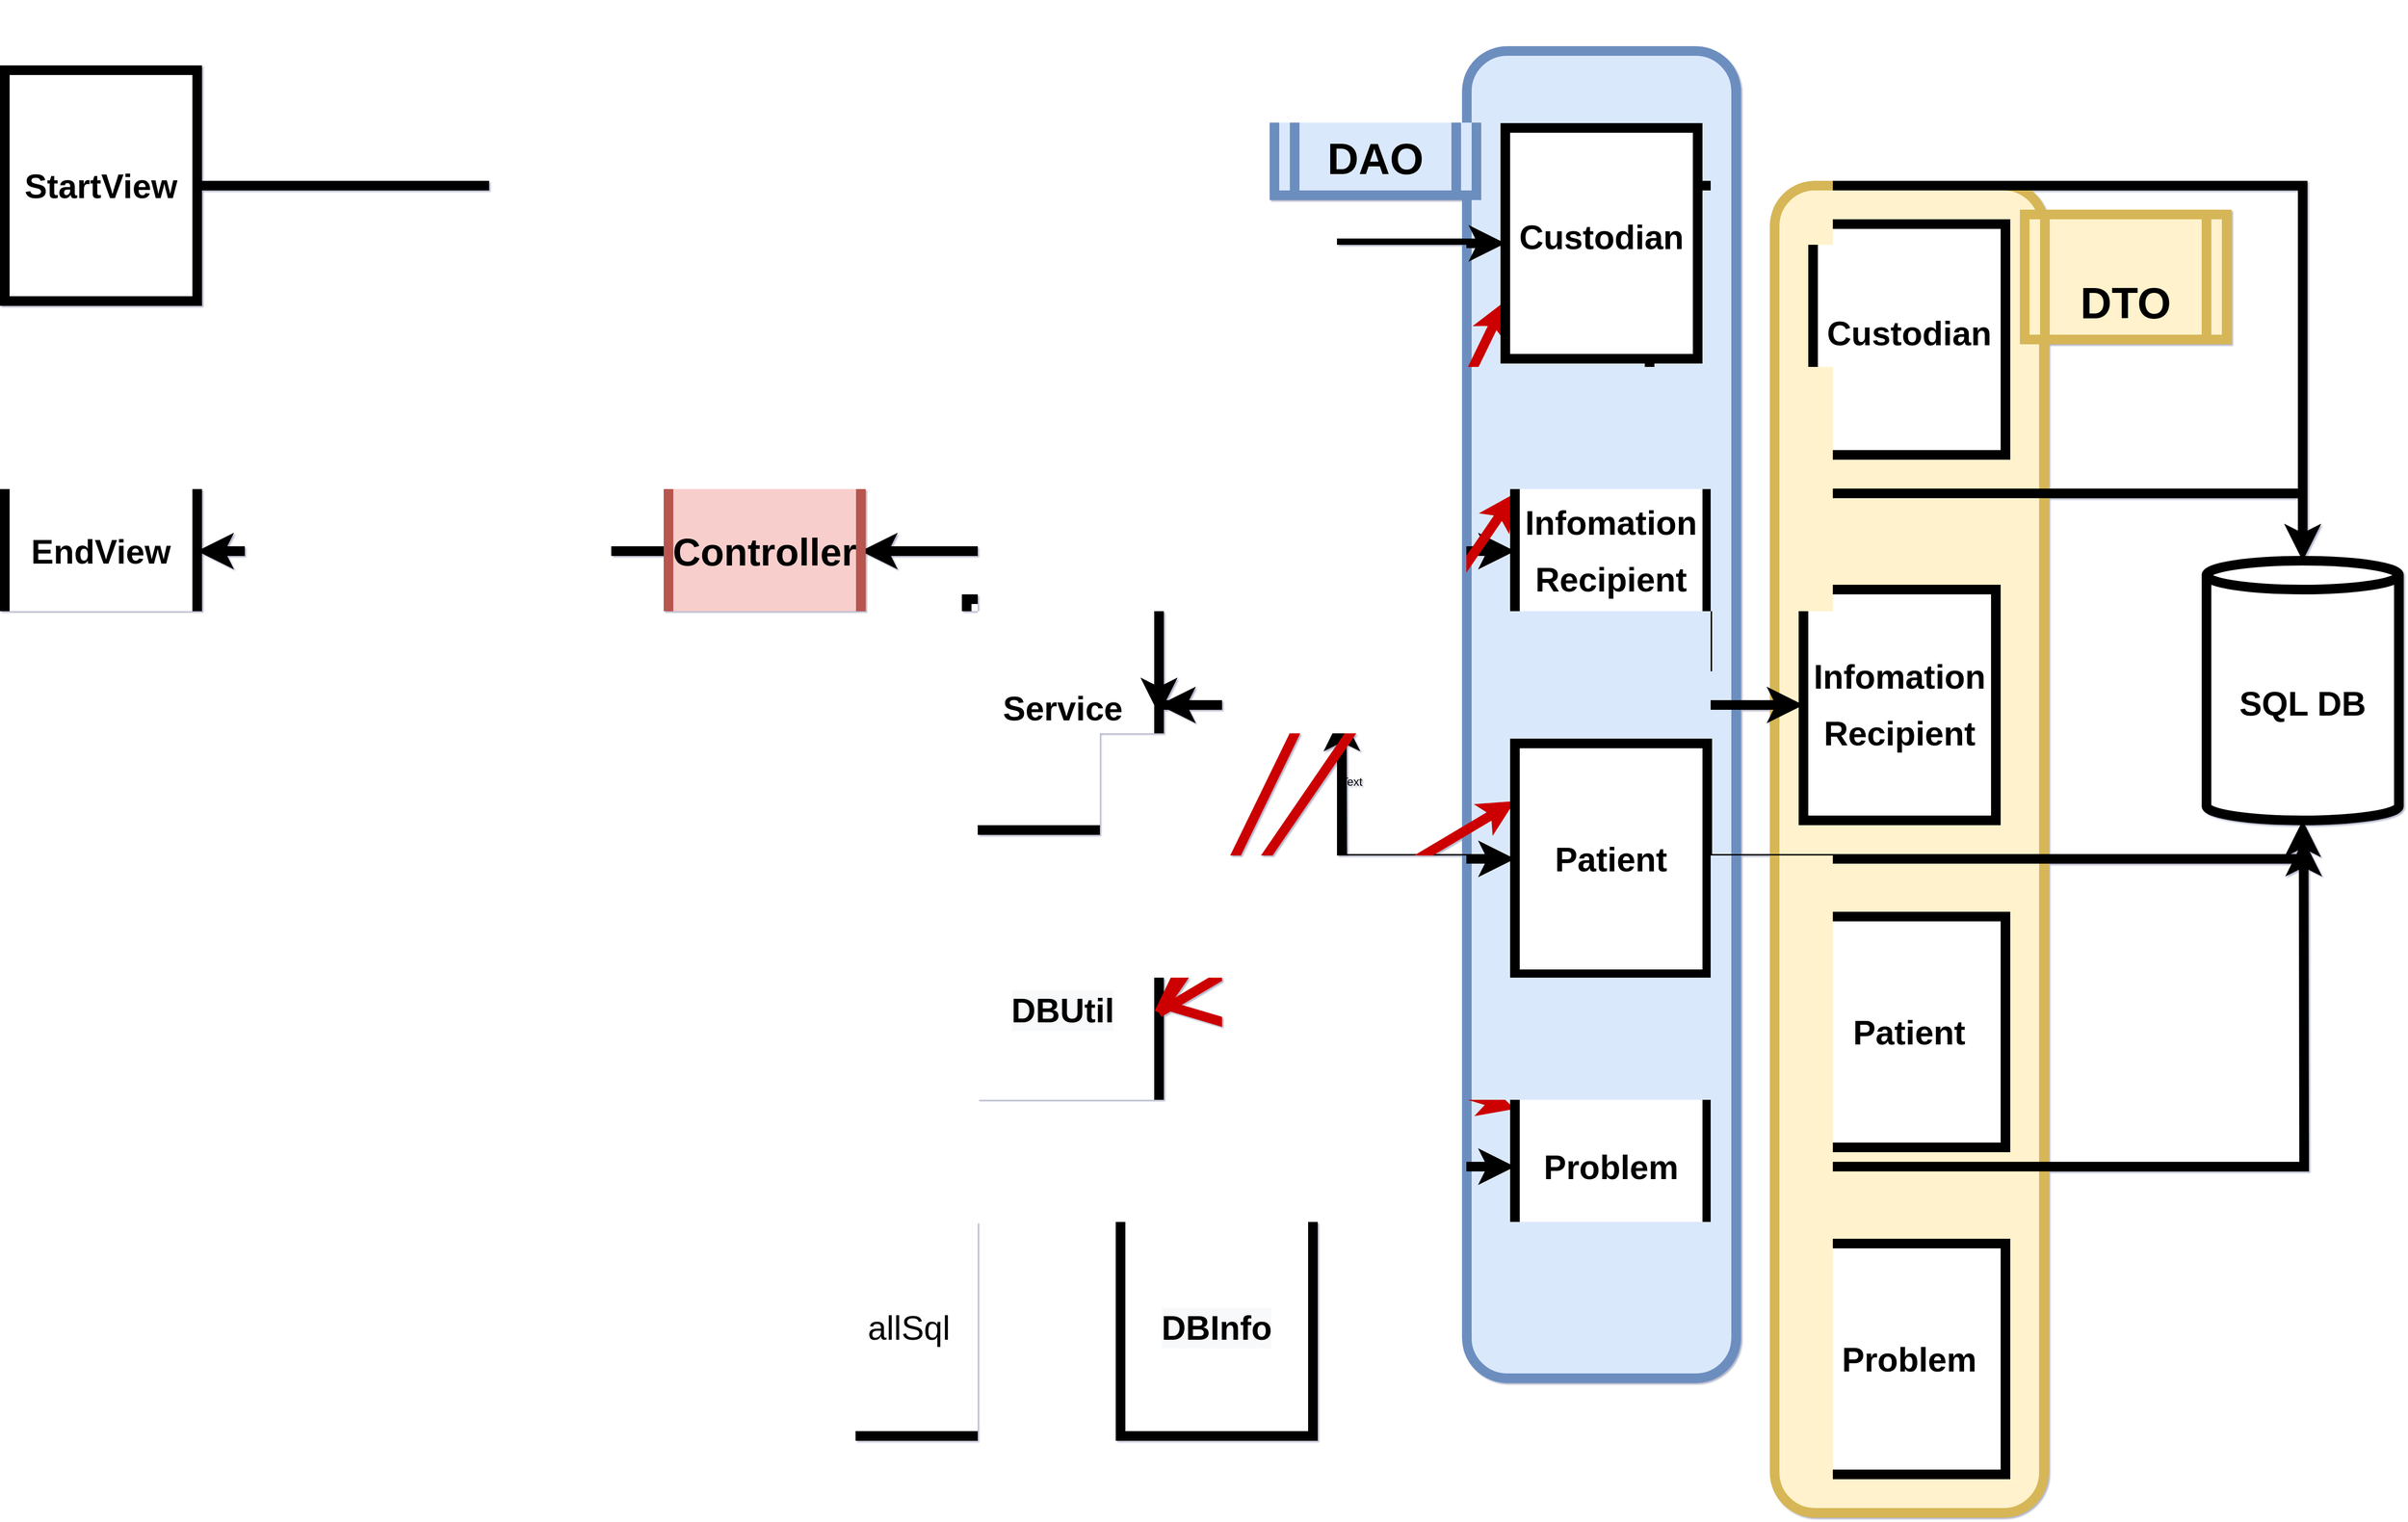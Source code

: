 <mxfile version="13.10.6" type="github">
  <diagram id="6a731a19-8d31-9384-78a2-239565b7b9f0" name="Page-1">
    <mxGraphModel dx="4641" dy="2627" grid="1" gridSize="10" guides="1" tooltips="1" connect="1" arrows="1" fold="1" page="1" pageScale="1" pageWidth="1169" pageHeight="827" background="#ffffff" math="0" shadow="1">
      <root>
        <mxCell id="0" />
        <mxCell id="1" parent="0" />
        <mxCell id="-ZtEjUgd7mH6jblW32xS-607" value="" style="rounded=1;whiteSpace=wrap;html=1;rotation=-90;fillColor=#fff2cc;strokeColor=#d6b656;strokeWidth=10;" vertex="1" parent="1">
          <mxGeometry x="170" y="-70" width="1380" height="280" as="geometry" />
        </mxCell>
        <mxCell id="-ZtEjUgd7mH6jblW32xS-606" value="" style="rounded=1;whiteSpace=wrap;html=1;rotation=-90;fillColor=#dae8fc;strokeColor=#6c8ebf;strokeWidth=10;" vertex="1" parent="1">
          <mxGeometry x="-150" y="-210" width="1380" height="280" as="geometry" />
        </mxCell>
        <mxCell id="-ZtEjUgd7mH6jblW32xS-604" style="edgeStyle=orthogonalEdgeStyle;rounded=0;orthogonalLoop=1;jettySize=auto;html=1;exitX=1;exitY=0.5;exitDx=0;exitDy=0;entryX=0.5;entryY=0;entryDx=0;entryDy=0;strokeWidth=10;" edge="1" parent="1" source="-ZtEjUgd7mH6jblW32xS-143" target="-ZtEjUgd7mH6jblW32xS-568">
          <mxGeometry relative="1" as="geometry" />
        </mxCell>
        <mxCell id="-ZtEjUgd7mH6jblW32xS-143" value="&lt;h1&gt;&lt;font style=&quot;font-size: 35px&quot;&gt;StartView&lt;/font&gt;&lt;/h1&gt;" style="rounded=0;whiteSpace=wrap;html=1;strokeWidth=10;" vertex="1" parent="1">
          <mxGeometry x="-1120" y="-740" width="200" height="240" as="geometry" />
        </mxCell>
        <mxCell id="-ZtEjUgd7mH6jblW32xS-144" value="&lt;h1&gt;&lt;font style=&quot;font-size: 35px&quot;&gt;EndView&lt;/font&gt;&lt;/h1&gt;" style="rounded=0;whiteSpace=wrap;html=1;strokeWidth=10;" vertex="1" parent="1">
          <mxGeometry x="-1120" y="-360" width="200" height="240" as="geometry" />
        </mxCell>
        <mxCell id="-ZtEjUgd7mH6jblW32xS-566" value="Text" style="text;html=1;align=center;verticalAlign=middle;resizable=0;points=[];autosize=1;strokeWidth=10;" vertex="1" parent="1">
          <mxGeometry x="-20" width="40" height="20" as="geometry" />
        </mxCell>
        <mxCell id="-ZtEjUgd7mH6jblW32xS-567" value="Text" style="text;html=1;align=center;verticalAlign=middle;resizable=0;points=[];autosize=1;strokeWidth=10;" vertex="1" parent="1">
          <mxGeometry x="260" y="-10" width="40" height="20" as="geometry" />
        </mxCell>
        <mxCell id="-ZtEjUgd7mH6jblW32xS-605" style="edgeStyle=orthogonalEdgeStyle;rounded=0;orthogonalLoop=1;jettySize=auto;html=1;exitX=1;exitY=0.5;exitDx=0;exitDy=0;entryX=0.5;entryY=0;entryDx=0;entryDy=0;strokeWidth=10;endArrow=blockThin;endFill=1;startArrow=classic;startFill=1;" edge="1" parent="1" source="-ZtEjUgd7mH6jblW32xS-568" target="-ZtEjUgd7mH6jblW32xS-570">
          <mxGeometry relative="1" as="geometry" />
        </mxCell>
        <mxCell id="-ZtEjUgd7mH6jblW32xS-617" style="edgeStyle=none;rounded=0;orthogonalLoop=1;jettySize=auto;html=1;exitX=0;exitY=0.5;exitDx=0;exitDy=0;strokeWidth=10;" edge="1" parent="1" source="-ZtEjUgd7mH6jblW32xS-568" target="-ZtEjUgd7mH6jblW32xS-144">
          <mxGeometry relative="1" as="geometry" />
        </mxCell>
        <mxCell id="-ZtEjUgd7mH6jblW32xS-568" value="&lt;h1&gt;&lt;font style=&quot;font-size: 40px&quot;&gt;Controller&lt;/font&gt;&lt;/h1&gt;" style="rounded=0;whiteSpace=wrap;html=1;fillColor=#f8cecc;strokeColor=#b85450;strokeWidth=10;" vertex="1" parent="1">
          <mxGeometry x="-430" y="-360" width="200" height="240" as="geometry" />
        </mxCell>
        <mxCell id="-ZtEjUgd7mH6jblW32xS-594" style="edgeStyle=orthogonalEdgeStyle;rounded=0;orthogonalLoop=1;jettySize=auto;html=1;exitX=0.5;exitY=1;exitDx=0;exitDy=0;strokeWidth=10;endArrow=none;endFill=0;" edge="1" parent="1" source="-ZtEjUgd7mH6jblW32xS-569" target="-ZtEjUgd7mH6jblW32xS-581">
          <mxGeometry relative="1" as="geometry">
            <Array as="points">
              <mxPoint x="-20" y="400" />
              <mxPoint x="-180" y="400" />
            </Array>
          </mxGeometry>
        </mxCell>
        <mxCell id="-ZtEjUgd7mH6jblW32xS-569" value="&lt;br&gt;&lt;br&gt;&lt;h1 style=&quot;color: rgb(0 , 0 , 0) ; font-family: &amp;#34;helvetica&amp;#34; ; font-style: normal ; letter-spacing: normal ; text-align: center ; text-indent: 0px ; text-transform: none ; word-spacing: 0px ; background-color: rgb(248 , 249 , 250)&quot;&gt;&lt;font style=&quot;font-size: 35px&quot;&gt;DBUtil&lt;/font&gt;&lt;/h1&gt;&lt;br&gt;" style="rounded=0;whiteSpace=wrap;html=1;strokeWidth=10;" vertex="1" parent="1">
          <mxGeometry x="-120" y="110" width="200" height="240" as="geometry" />
        </mxCell>
        <mxCell id="-ZtEjUgd7mH6jblW32xS-570" value="&lt;br&gt;&lt;br&gt;&lt;h1 style=&quot;font-family: &amp;#34;helvetica&amp;#34;&quot;&gt;&lt;font style=&quot;font-size: 35px&quot;&gt;Service&lt;/font&gt;&lt;/h1&gt;&lt;div&gt;&lt;font style=&quot;font-size: 35px&quot;&gt;&lt;br&gt;&lt;/font&gt;&lt;/div&gt;" style="rounded=0;whiteSpace=wrap;html=1;strokeWidth=10;" vertex="1" parent="1">
          <mxGeometry x="-120" y="-190" width="200" height="240" as="geometry" />
        </mxCell>
        <mxCell id="-ZtEjUgd7mH6jblW32xS-589" style="edgeStyle=orthogonalEdgeStyle;rounded=0;orthogonalLoop=1;jettySize=auto;html=1;exitX=0.75;exitY=1;exitDx=0;exitDy=0;entryX=0.1;entryY=0.5;entryDx=0;entryDy=0;entryPerimeter=0;strokeWidth=10;" edge="1" parent="1" source="-ZtEjUgd7mH6jblW32xS-571" target="-ZtEjUgd7mH6jblW32xS-575">
          <mxGeometry relative="1" as="geometry" />
        </mxCell>
        <mxCell id="-ZtEjUgd7mH6jblW32xS-591" style="edgeStyle=orthogonalEdgeStyle;rounded=0;orthogonalLoop=1;jettySize=auto;html=1;exitX=1;exitY=0.5;exitDx=0;exitDy=0;strokeWidth=10;" edge="1" parent="1" source="-ZtEjUgd7mH6jblW32xS-571">
          <mxGeometry relative="1" as="geometry">
            <mxPoint x="1270" y="60" as="targetPoint" />
          </mxGeometry>
        </mxCell>
        <mxCell id="-ZtEjUgd7mH6jblW32xS-601" style="edgeStyle=orthogonalEdgeStyle;rounded=0;orthogonalLoop=1;jettySize=auto;html=1;exitX=0;exitY=0.5;exitDx=0;exitDy=0;strokeWidth=10;endArrow=classic;endFill=1;startArrow=classic;startFill=1;" edge="1" parent="1" source="-ZtEjUgd7mH6jblW32xS-571">
          <mxGeometry relative="1" as="geometry">
            <mxPoint x="80" y="-80" as="targetPoint" />
            <Array as="points">
              <mxPoint x="270" y="400" />
              <mxPoint x="270" y="-80" />
            </Array>
          </mxGeometry>
        </mxCell>
        <mxCell id="-ZtEjUgd7mH6jblW32xS-611" style="rounded=0;orthogonalLoop=1;jettySize=auto;html=1;exitX=0;exitY=0.25;exitDx=0;exitDy=0;entryX=1;entryY=0.5;entryDx=0;entryDy=0;elbow=vertical;strokeColor=#CC0000;strokeWidth=10;endArrow=none;endFill=0;startArrow=classic;startFill=1;" edge="1" parent="1" source="-ZtEjUgd7mH6jblW32xS-571" target="-ZtEjUgd7mH6jblW32xS-569">
          <mxGeometry relative="1" as="geometry" />
        </mxCell>
        <mxCell id="-ZtEjUgd7mH6jblW32xS-571" value="&lt;h1 style=&quot;font-family: &amp;#34;helvetica&amp;#34;&quot;&gt;&lt;span style=&quot;font-size: 35px&quot;&gt;Problem&lt;/span&gt;&lt;/h1&gt;" style="rounded=0;whiteSpace=wrap;html=1;strokeWidth=10;" vertex="1" parent="1">
          <mxGeometry x="450" y="280" width="200" height="240" as="geometry" />
        </mxCell>
        <mxCell id="-ZtEjUgd7mH6jblW32xS-588" style="edgeStyle=orthogonalEdgeStyle;rounded=0;orthogonalLoop=1;jettySize=auto;html=1;exitX=0.75;exitY=1;exitDx=0;exitDy=0;entryX=0;entryY=0.5;entryDx=0;entryDy=0;strokeWidth=10;" edge="1" parent="1" source="-ZtEjUgd7mH6jblW32xS-572" target="-ZtEjUgd7mH6jblW32xS-576">
          <mxGeometry relative="1" as="geometry" />
        </mxCell>
        <mxCell id="-ZtEjUgd7mH6jblW32xS-590" style="edgeStyle=orthogonalEdgeStyle;rounded=0;orthogonalLoop=1;jettySize=auto;html=1;exitX=1;exitY=0.5;exitDx=0;exitDy=0;entryX=0.5;entryY=1;entryDx=0;entryDy=0;entryPerimeter=0;strokeWidth=10;" edge="1" parent="1" source="-ZtEjUgd7mH6jblW32xS-572" target="-ZtEjUgd7mH6jblW32xS-584">
          <mxGeometry relative="1" as="geometry" />
        </mxCell>
        <mxCell id="-ZtEjUgd7mH6jblW32xS-599" style="edgeStyle=orthogonalEdgeStyle;rounded=0;orthogonalLoop=1;jettySize=auto;html=1;exitX=0;exitY=0.5;exitDx=0;exitDy=0;strokeWidth=10;endArrow=classic;endFill=1;startArrow=classic;startFill=1;" edge="1" parent="1" source="-ZtEjUgd7mH6jblW32xS-572">
          <mxGeometry relative="1" as="geometry">
            <mxPoint x="270" y="-70" as="targetPoint" />
          </mxGeometry>
        </mxCell>
        <mxCell id="-ZtEjUgd7mH6jblW32xS-612" style="rounded=0;orthogonalLoop=1;jettySize=auto;html=1;exitX=0;exitY=0.25;exitDx=0;exitDy=0;elbow=vertical;strokeColor=#CC0000;strokeWidth=10;endArrow=none;endFill=0;startArrow=classic;startFill=1;" edge="1" parent="1" source="-ZtEjUgd7mH6jblW32xS-572">
          <mxGeometry relative="1" as="geometry">
            <mxPoint x="80" y="240" as="targetPoint" />
          </mxGeometry>
        </mxCell>
        <mxCell id="-ZtEjUgd7mH6jblW32xS-572" value="&lt;h1 style=&quot;font-family: &amp;#34;helvetica&amp;#34;&quot;&gt;&lt;span style=&quot;font-size: 35px&quot;&gt;Patient&lt;/span&gt;&lt;/h1&gt;" style="rounded=0;whiteSpace=wrap;html=1;strokeWidth=10;" vertex="1" parent="1">
          <mxGeometry x="450" y="-40" width="200" height="240" as="geometry" />
        </mxCell>
        <mxCell id="-ZtEjUgd7mH6jblW32xS-587" style="edgeStyle=orthogonalEdgeStyle;rounded=0;orthogonalLoop=1;jettySize=auto;html=1;exitX=0.75;exitY=1;exitDx=0;exitDy=0;strokeWidth=10;" edge="1" parent="1" source="-ZtEjUgd7mH6jblW32xS-573" target="-ZtEjUgd7mH6jblW32xS-577">
          <mxGeometry relative="1" as="geometry" />
        </mxCell>
        <mxCell id="-ZtEjUgd7mH6jblW32xS-592" style="edgeStyle=orthogonalEdgeStyle;rounded=0;orthogonalLoop=1;jettySize=auto;html=1;exitX=1;exitY=0.25;exitDx=0;exitDy=0;entryX=0.5;entryY=0;entryDx=0;entryDy=0;entryPerimeter=0;strokeWidth=10;" edge="1" parent="1" source="-ZtEjUgd7mH6jblW32xS-573" target="-ZtEjUgd7mH6jblW32xS-584">
          <mxGeometry relative="1" as="geometry" />
        </mxCell>
        <mxCell id="-ZtEjUgd7mH6jblW32xS-600" style="edgeStyle=orthogonalEdgeStyle;rounded=0;orthogonalLoop=1;jettySize=auto;html=1;exitX=0;exitY=0.5;exitDx=0;exitDy=0;strokeWidth=10;endArrow=classic;endFill=1;startArrow=classic;startFill=1;" edge="1" parent="1" source="-ZtEjUgd7mH6jblW32xS-573">
          <mxGeometry relative="1" as="geometry">
            <mxPoint x="80" y="-70" as="targetPoint" />
            <Array as="points">
              <mxPoint x="270" y="-240" />
              <mxPoint x="270" y="-80" />
              <mxPoint x="80" y="-80" />
            </Array>
          </mxGeometry>
        </mxCell>
        <mxCell id="-ZtEjUgd7mH6jblW32xS-613" style="rounded=0;orthogonalLoop=1;jettySize=auto;html=1;exitX=0;exitY=0.25;exitDx=0;exitDy=0;elbow=vertical;strokeColor=#CC0000;strokeWidth=10;endArrow=none;endFill=0;startArrow=classic;startFill=1;" edge="1" parent="1" source="-ZtEjUgd7mH6jblW32xS-573">
          <mxGeometry relative="1" as="geometry">
            <mxPoint x="80" y="240" as="targetPoint" />
          </mxGeometry>
        </mxCell>
        <mxCell id="-ZtEjUgd7mH6jblW32xS-573" value="&lt;h1 style=&quot;font-family: &amp;#34;helvetica&amp;#34;&quot;&gt;&lt;span style=&quot;font-size: 35px&quot;&gt;Infomation&lt;/span&gt;&lt;/h1&gt;&lt;h1 style=&quot;font-family: &amp;#34;helvetica&amp;#34;&quot;&gt;&lt;span style=&quot;font-size: 35px&quot;&gt;Recipient&lt;/span&gt;&lt;/h1&gt;" style="rounded=0;whiteSpace=wrap;html=1;strokeWidth=10;" vertex="1" parent="1">
          <mxGeometry x="450" y="-360" width="200" height="240" as="geometry" />
        </mxCell>
        <mxCell id="-ZtEjUgd7mH6jblW32xS-586" style="edgeStyle=orthogonalEdgeStyle;rounded=0;orthogonalLoop=1;jettySize=auto;html=1;exitX=0.75;exitY=1;exitDx=0;exitDy=0;entryX=0;entryY=0.75;entryDx=0;entryDy=0;strokeWidth=10;" edge="1" parent="1" source="-ZtEjUgd7mH6jblW32xS-574" target="-ZtEjUgd7mH6jblW32xS-578">
          <mxGeometry relative="1" as="geometry" />
        </mxCell>
        <mxCell id="-ZtEjUgd7mH6jblW32xS-593" style="edgeStyle=orthogonalEdgeStyle;rounded=0;orthogonalLoop=1;jettySize=auto;html=1;exitX=1;exitY=0.25;exitDx=0;exitDy=0;entryX=0.5;entryY=0;entryDx=0;entryDy=0;entryPerimeter=0;strokeWidth=10;" edge="1" parent="1" source="-ZtEjUgd7mH6jblW32xS-574" target="-ZtEjUgd7mH6jblW32xS-584">
          <mxGeometry relative="1" as="geometry">
            <Array as="points">
              <mxPoint x="1269" y="-620" />
            </Array>
          </mxGeometry>
        </mxCell>
        <mxCell id="-ZtEjUgd7mH6jblW32xS-602" style="edgeStyle=orthogonalEdgeStyle;rounded=0;orthogonalLoop=1;jettySize=auto;html=1;exitX=0;exitY=0.5;exitDx=0;exitDy=0;entryX=1;entryY=0.5;entryDx=0;entryDy=0;strokeWidth=10;endArrow=classic;endFill=1;startArrow=classic;startFill=1;" edge="1" parent="1" source="-ZtEjUgd7mH6jblW32xS-574" target="-ZtEjUgd7mH6jblW32xS-570">
          <mxGeometry relative="1" as="geometry">
            <Array as="points">
              <mxPoint x="270" y="-560" />
              <mxPoint x="270" y="-80" />
              <mxPoint x="80" y="-80" />
            </Array>
          </mxGeometry>
        </mxCell>
        <mxCell id="-ZtEjUgd7mH6jblW32xS-614" style="rounded=0;orthogonalLoop=1;jettySize=auto;html=1;exitX=0;exitY=0.75;exitDx=0;exitDy=0;elbow=vertical;strokeColor=#CC0000;strokeWidth=10;endArrow=none;endFill=0;startArrow=classic;startFill=1;" edge="1" parent="1" source="-ZtEjUgd7mH6jblW32xS-574">
          <mxGeometry relative="1" as="geometry">
            <mxPoint x="80" y="240" as="targetPoint" />
          </mxGeometry>
        </mxCell>
        <mxCell id="-ZtEjUgd7mH6jblW32xS-574" value="&lt;br&gt;&lt;br&gt;&lt;h1 style=&quot;font-family: &amp;#34;helvetica&amp;#34;&quot;&gt;&lt;span style=&quot;font-size: 35px&quot;&gt;Custodian&lt;/span&gt;&lt;/h1&gt;&lt;div&gt;&lt;font style=&quot;font-size: 35px&quot;&gt;&lt;br&gt;&lt;/font&gt;&lt;/div&gt;" style="rounded=0;whiteSpace=wrap;html=1;strokeWidth=10;" vertex="1" parent="1">
          <mxGeometry x="440" y="-680" width="200" height="240" as="geometry" />
        </mxCell>
        <mxCell id="-ZtEjUgd7mH6jblW32xS-575" value="&lt;h1 style=&quot;font-family: &amp;#34;helvetica&amp;#34;&quot;&gt;&lt;span style=&quot;font-size: 35px&quot;&gt;Problem&lt;/span&gt;&lt;/h1&gt;" style="rounded=0;whiteSpace=wrap;html=1;strokeWidth=10;" vertex="1" parent="1">
          <mxGeometry x="760" y="480" width="200" height="240" as="geometry" />
        </mxCell>
        <mxCell id="-ZtEjUgd7mH6jblW32xS-576" value="&lt;h1 style=&quot;font-family: &amp;#34;helvetica&amp;#34;&quot;&gt;&lt;span style=&quot;font-size: 35px&quot;&gt;Patient&lt;/span&gt;&lt;/h1&gt;" style="rounded=0;whiteSpace=wrap;html=1;strokeWidth=10;" vertex="1" parent="1">
          <mxGeometry x="760" y="140" width="200" height="240" as="geometry" />
        </mxCell>
        <mxCell id="-ZtEjUgd7mH6jblW32xS-577" value="&lt;h1 style=&quot;font-family: &amp;#34;helvetica&amp;#34;&quot;&gt;&lt;span style=&quot;font-size: 35px&quot;&gt;Infomation&lt;/span&gt;&lt;/h1&gt;&lt;h1 style=&quot;font-family: &amp;#34;helvetica&amp;#34;&quot;&gt;&lt;span style=&quot;font-size: 35px&quot;&gt;Recipient&lt;/span&gt;&lt;/h1&gt;" style="rounded=0;whiteSpace=wrap;html=1;strokeWidth=10;" vertex="1" parent="1">
          <mxGeometry x="750" y="-200" width="200" height="240" as="geometry" />
        </mxCell>
        <mxCell id="-ZtEjUgd7mH6jblW32xS-578" value="&lt;br&gt;&lt;br&gt;&lt;h1 style=&quot;font-family: &amp;#34;helvetica&amp;#34;&quot;&gt;&lt;span style=&quot;font-size: 35px&quot;&gt;Custodian&lt;/span&gt;&lt;/h1&gt;&lt;div&gt;&lt;span style=&quot;font-size: 35px&quot;&gt;&lt;br&gt;&lt;/span&gt;&lt;/div&gt;" style="rounded=0;whiteSpace=wrap;html=1;strokeWidth=10;" vertex="1" parent="1">
          <mxGeometry x="760" y="-580" width="200" height="240" as="geometry" />
        </mxCell>
        <mxCell id="-ZtEjUgd7mH6jblW32xS-595" style="edgeStyle=orthogonalEdgeStyle;rounded=0;orthogonalLoop=1;jettySize=auto;html=1;exitX=0.5;exitY=0;exitDx=0;exitDy=0;entryX=0.5;entryY=1;entryDx=0;entryDy=0;strokeWidth=10;endArrow=none;endFill=0;" edge="1" parent="1" source="-ZtEjUgd7mH6jblW32xS-580" target="-ZtEjUgd7mH6jblW32xS-569">
          <mxGeometry relative="1" as="geometry">
            <Array as="points">
              <mxPoint x="140" y="400" />
              <mxPoint x="-20" y="400" />
            </Array>
          </mxGeometry>
        </mxCell>
        <mxCell id="-ZtEjUgd7mH6jblW32xS-580" value="&lt;br&gt;&lt;br&gt;&lt;h1 style=&quot;color: rgb(0 , 0 , 0) ; font-family: &amp;#34;helvetica&amp;#34; ; font-style: normal ; letter-spacing: normal ; text-align: center ; text-indent: 0px ; text-transform: none ; word-spacing: 0px ; background-color: rgb(248 , 249 , 250)&quot;&gt;&lt;font style=&quot;font-size: 35px&quot;&gt;DBInfo&lt;/font&gt;&lt;/h1&gt;&lt;br&gt;" style="rounded=0;whiteSpace=wrap;html=1;strokeWidth=10;" vertex="1" parent="1">
          <mxGeometry x="40" y="440" width="200" height="240" as="geometry" />
        </mxCell>
        <mxCell id="-ZtEjUgd7mH6jblW32xS-581" value="&lt;br&gt;&lt;span style=&quot;font-size: 35px ; font-family: &amp;#34;helvetica&amp;#34;&quot;&gt;allSql&lt;/span&gt;&lt;br&gt;" style="rounded=0;whiteSpace=wrap;html=1;strokeWidth=10;" vertex="1" parent="1">
          <mxGeometry x="-280" y="440" width="200" height="240" as="geometry" />
        </mxCell>
        <mxCell id="-ZtEjUgd7mH6jblW32xS-584" value="&lt;h1 style=&quot;font-family: &amp;#34;helvetica&amp;#34;&quot;&gt;&lt;span style=&quot;font-size: 35px&quot;&gt;SQL DB&lt;/span&gt;&lt;/h1&gt;" style="shape=cylinder3;whiteSpace=wrap;html=1;boundedLbl=1;backgroundOutline=1;size=15;strokeWidth=10;" vertex="1" parent="1">
          <mxGeometry x="1169" y="-230" width="200" height="270" as="geometry" />
        </mxCell>
        <mxCell id="-ZtEjUgd7mH6jblW32xS-608" value="&lt;font style=&quot;font-size: 45px&quot;&gt;&lt;b&gt;&lt;br&gt;&lt;br&gt;&lt;/b&gt;&lt;/font&gt;&lt;h1 style=&quot;font-family: &amp;#34;helvetica&amp;#34; ; font-size: 45px&quot;&gt;&lt;font style=&quot;font-size: 45px&quot;&gt;DTO&lt;/font&gt;&lt;/h1&gt;&lt;div style=&quot;font-size: 45px&quot;&gt;&lt;span&gt;&lt;br&gt;&lt;/span&gt;&lt;/div&gt;" style="shape=process;whiteSpace=wrap;html=1;backgroundOutline=1;fillColor=#fff2cc;strokeColor=#d6b656;strokeWidth=10;" vertex="1" parent="1">
          <mxGeometry x="980" y="-590" width="210" height="130" as="geometry" />
        </mxCell>
        <mxCell id="-ZtEjUgd7mH6jblW32xS-609" value="&lt;b style=&quot;font-size: 45px&quot;&gt;&lt;font style=&quot;font-size: 45px&quot;&gt;&lt;br&gt;&lt;br&gt;&lt;/font&gt;&lt;/b&gt;&lt;h1 style=&quot;font-family: &amp;#34;helvetica&amp;#34; ; font-size: 45px&quot;&gt;&lt;font style=&quot;font-size: 45px&quot;&gt;DAO&lt;/font&gt;&lt;/h1&gt;&lt;div style=&quot;font-size: 45px&quot;&gt;&lt;span&gt;&lt;br&gt;&lt;/span&gt;&lt;/div&gt;" style="shape=process;whiteSpace=wrap;html=1;backgroundOutline=1;fillColor=#dae8fc;strokeColor=#6c8ebf;strokeWidth=10;" vertex="1" parent="1">
          <mxGeometry x="200" y="-740" width="210" height="130" as="geometry" />
        </mxCell>
        <mxCell id="-ZtEjUgd7mH6jblW32xS-618" style="edgeStyle=none;rounded=0;orthogonalLoop=1;jettySize=auto;html=1;exitX=0.5;exitY=0;exitDx=0;exitDy=0;strokeColor=#000000;strokeWidth=10;" edge="1" parent="1" source="-ZtEjUgd7mH6jblW32xS-570" target="-ZtEjUgd7mH6jblW32xS-570">
          <mxGeometry relative="1" as="geometry" />
        </mxCell>
      </root>
    </mxGraphModel>
  </diagram>
</mxfile>
